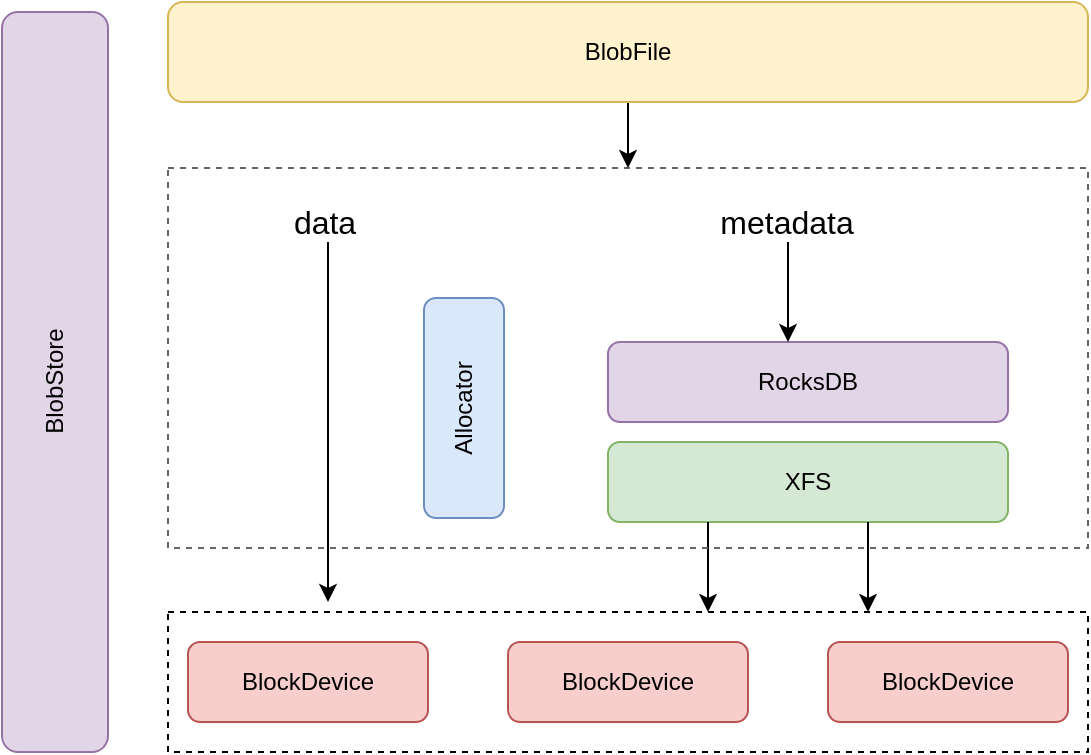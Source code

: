 <mxfile version="24.7.0" type="github">
  <diagram name="第 1 页" id="hEk644xWBqWTwLnJDk1-">
    <mxGraphModel dx="1026" dy="650" grid="0" gridSize="10" guides="1" tooltips="1" connect="1" arrows="1" fold="1" page="1" pageScale="1" pageWidth="827" pageHeight="1169" math="0" shadow="0">
      <root>
        <mxCell id="0" />
        <mxCell id="1" parent="0" />
        <mxCell id="mA4usco_O7YDniZOFgtf-1" value="BlockDevice" style="rounded=1;whiteSpace=wrap;html=1;fillColor=#f8cecc;strokeColor=#b85450;" parent="1" vertex="1">
          <mxGeometry x="280" y="400" width="120" height="40" as="geometry" />
        </mxCell>
        <mxCell id="mA4usco_O7YDniZOFgtf-3" value="BlockDevice" style="rounded=1;whiteSpace=wrap;html=1;fillColor=#f8cecc;strokeColor=#b85450;" parent="1" vertex="1">
          <mxGeometry x="440" y="400" width="120" height="40" as="geometry" />
        </mxCell>
        <mxCell id="mA4usco_O7YDniZOFgtf-4" value="BlockDevice" style="rounded=1;whiteSpace=wrap;html=1;fillColor=#f8cecc;strokeColor=#b85450;" parent="1" vertex="1">
          <mxGeometry x="600" y="400" width="120" height="40" as="geometry" />
        </mxCell>
        <mxCell id="mA4usco_O7YDniZOFgtf-5" value="" style="rounded=0;whiteSpace=wrap;html=1;fillColor=none;dashed=1;" parent="1" vertex="1">
          <mxGeometry x="270" y="385" width="460" height="70" as="geometry" />
        </mxCell>
        <mxCell id="mA4usco_O7YDniZOFgtf-6" value="" style="endArrow=classic;html=1;rounded=0;" parent="1" edge="1">
          <mxGeometry width="50" height="50" relative="1" as="geometry">
            <mxPoint x="350" y="200" as="sourcePoint" />
            <mxPoint x="350" y="380" as="targetPoint" />
          </mxGeometry>
        </mxCell>
        <mxCell id="mA4usco_O7YDniZOFgtf-7" value="Allocator" style="rounded=1;whiteSpace=wrap;html=1;fillColor=#dae8fc;strokeColor=#6c8ebf;rotation=-90;" parent="1" vertex="1">
          <mxGeometry x="363" y="263" width="110" height="40" as="geometry" />
        </mxCell>
        <mxCell id="mA4usco_O7YDniZOFgtf-9" value="RocksDB" style="rounded=1;whiteSpace=wrap;html=1;fillColor=#e1d5e7;strokeColor=#9673a6;" parent="1" vertex="1">
          <mxGeometry x="490" y="250" width="200" height="40" as="geometry" />
        </mxCell>
        <mxCell id="mA4usco_O7YDniZOFgtf-10" value="XFS" style="rounded=1;whiteSpace=wrap;html=1;fillColor=#d5e8d4;strokeColor=#82b366;" parent="1" vertex="1">
          <mxGeometry x="490" y="300" width="200" height="40" as="geometry" />
        </mxCell>
        <mxCell id="mA4usco_O7YDniZOFgtf-13" value="" style="endArrow=classic;html=1;rounded=0;" parent="1" edge="1">
          <mxGeometry width="50" height="50" relative="1" as="geometry">
            <mxPoint x="540" y="340" as="sourcePoint" />
            <mxPoint x="540" y="385" as="targetPoint" />
          </mxGeometry>
        </mxCell>
        <mxCell id="mA4usco_O7YDniZOFgtf-14" value="" style="endArrow=classic;html=1;rounded=0;" parent="1" edge="1">
          <mxGeometry width="50" height="50" relative="1" as="geometry">
            <mxPoint x="620" y="340" as="sourcePoint" />
            <mxPoint x="620" y="385" as="targetPoint" />
          </mxGeometry>
        </mxCell>
        <mxCell id="mA4usco_O7YDniZOFgtf-15" value="" style="endArrow=classic;html=1;rounded=0;" parent="1" edge="1">
          <mxGeometry width="50" height="50" relative="1" as="geometry">
            <mxPoint x="580" y="200" as="sourcePoint" />
            <mxPoint x="580" y="250" as="targetPoint" />
          </mxGeometry>
        </mxCell>
        <mxCell id="mA4usco_O7YDniZOFgtf-16" value="metadata" style="text;html=1;align=center;verticalAlign=middle;resizable=0;points=[];autosize=1;strokeColor=none;fillColor=none;fontSize=16;" parent="1" vertex="1">
          <mxGeometry x="534" y="175" width="90" height="30" as="geometry" />
        </mxCell>
        <mxCell id="mA4usco_O7YDniZOFgtf-17" value="data" style="text;html=1;align=center;verticalAlign=middle;resizable=0;points=[];autosize=1;strokeColor=none;fillColor=none;fontSize=16;" parent="1" vertex="1">
          <mxGeometry x="323" y="175" width="50" height="30" as="geometry" />
        </mxCell>
        <mxCell id="mA4usco_O7YDniZOFgtf-18" value="" style="rounded=0;whiteSpace=wrap;html=1;fillColor=none;dashed=1;fontColor=#333333;strokeColor=#666666;" parent="1" vertex="1">
          <mxGeometry x="270" y="163" width="460" height="190" as="geometry" />
        </mxCell>
        <mxCell id="mA4usco_O7YDniZOFgtf-21" value="" style="edgeStyle=orthogonalEdgeStyle;rounded=0;orthogonalLoop=1;jettySize=auto;html=1;" parent="1" source="mA4usco_O7YDniZOFgtf-19" target="mA4usco_O7YDniZOFgtf-18" edge="1">
          <mxGeometry relative="1" as="geometry" />
        </mxCell>
        <mxCell id="mA4usco_O7YDniZOFgtf-19" value="BlobFile" style="rounded=1;whiteSpace=wrap;html=1;fillColor=#fff2cc;strokeColor=#d6b656;" parent="1" vertex="1">
          <mxGeometry x="270" y="80" width="460" height="50" as="geometry" />
        </mxCell>
        <mxCell id="mA4usco_O7YDniZOFgtf-42" value="BlobStore" style="rounded=1;whiteSpace=wrap;html=1;rotation=-90;fillColor=#e1d5e7;strokeColor=#9673a6;" parent="1" vertex="1">
          <mxGeometry x="28.5" y="243.5" width="370" height="53" as="geometry" />
        </mxCell>
      </root>
    </mxGraphModel>
  </diagram>
</mxfile>
